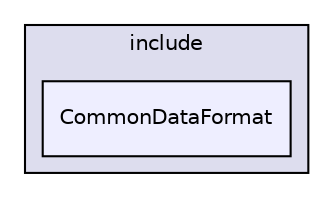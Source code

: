 digraph "/home/travis/build/AliceO2Group/AliceO2/DataFormats/common/include/CommonDataFormat" {
  bgcolor=transparent;
  compound=true
  node [ fontsize="10", fontname="Helvetica"];
  edge [ labelfontsize="10", labelfontname="Helvetica"];
  subgraph clusterdir_b3cbaeac21b2dd46525d7d1aff7e496f {
    graph [ bgcolor="#ddddee", pencolor="black", label="include" fontname="Helvetica", fontsize="10", URL="dir_b3cbaeac21b2dd46525d7d1aff7e496f.html"]
  dir_553408518cf33329044527e17a139785 [shape=box, label="CommonDataFormat", style="filled", fillcolor="#eeeeff", pencolor="black", URL="dir_553408518cf33329044527e17a139785.html"];
  }
}
